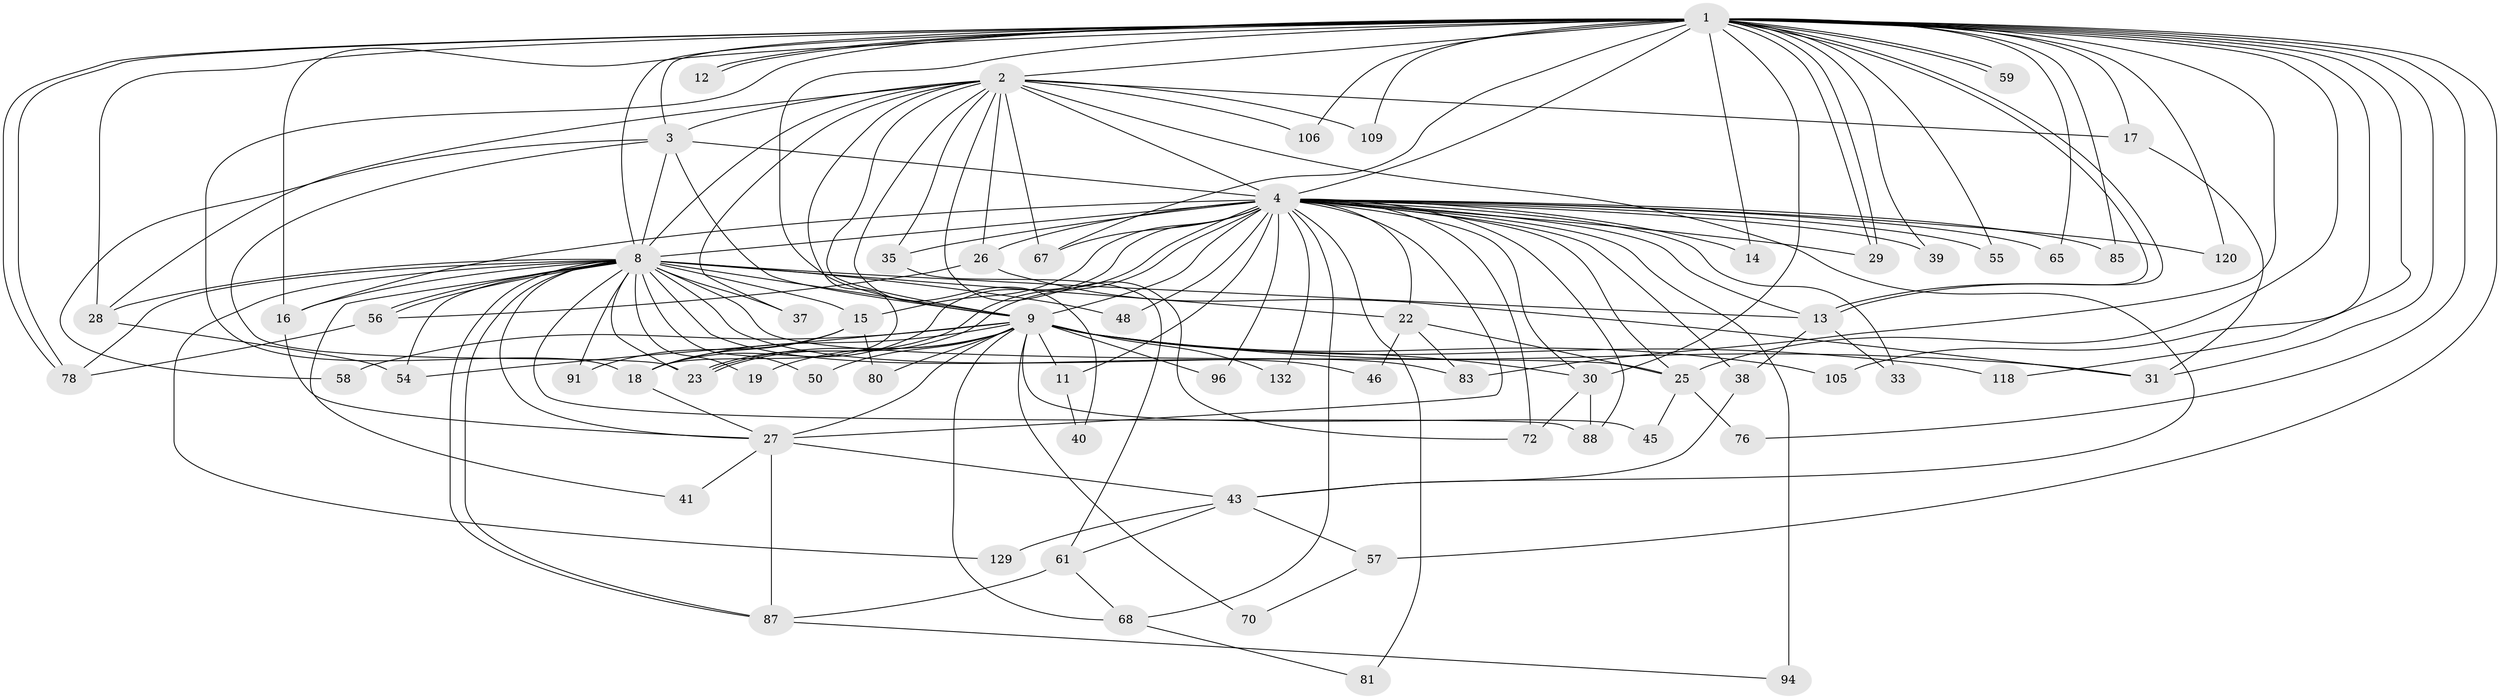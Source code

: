 // original degree distribution, {46: 0.007575757575757576, 23: 0.007575757575757576, 13: 0.007575757575757576, 26: 0.015151515151515152, 19: 0.007575757575757576, 15: 0.007575757575757576, 24: 0.007575757575757576, 27: 0.007575757575757576, 17: 0.007575757575757576, 3: 0.19696969696969696, 2: 0.5378787878787878, 5: 0.06060606060606061, 6: 0.015151515151515152, 7: 0.015151515151515152, 8: 0.007575757575757576, 4: 0.09090909090909091}
// Generated by graph-tools (version 1.1) at 2025/14/03/09/25 04:14:04]
// undirected, 66 vertices, 166 edges
graph export_dot {
graph [start="1"]
  node [color=gray90,style=filled];
  1;
  2;
  3;
  4 [super="+74+5"];
  8 [super="+10+79+95+69"];
  9;
  11;
  12;
  13 [super="+20"];
  14;
  15;
  16 [super="+63+110"];
  17;
  18 [super="+24+52"];
  19;
  22;
  23 [super="+130+90"];
  25 [super="+49+97+71"];
  26;
  27 [super="+36"];
  28 [super="+32"];
  29;
  30 [super="+42"];
  31 [super="+101+127"];
  33;
  35 [super="+108"];
  37;
  38;
  39;
  40;
  41;
  43 [super="+51"];
  45;
  46;
  48;
  50;
  54 [super="+66"];
  55;
  56 [super="+92"];
  57;
  58;
  59;
  61 [super="+93"];
  65 [super="+82"];
  67 [super="+84"];
  68 [super="+104"];
  70;
  72 [super="+89"];
  76;
  78;
  80;
  81;
  83 [super="+123"];
  85;
  87 [super="+113"];
  88;
  91;
  94;
  96;
  105;
  106;
  109;
  118;
  120;
  129;
  132;
  1 -- 2;
  1 -- 3;
  1 -- 4 [weight=5];
  1 -- 8 [weight=3];
  1 -- 9;
  1 -- 12;
  1 -- 12;
  1 -- 13;
  1 -- 13;
  1 -- 14;
  1 -- 16 [weight=3];
  1 -- 17;
  1 -- 28;
  1 -- 29;
  1 -- 29;
  1 -- 39;
  1 -- 55;
  1 -- 57;
  1 -- 59;
  1 -- 59;
  1 -- 65 [weight=3];
  1 -- 76;
  1 -- 78;
  1 -- 78;
  1 -- 83;
  1 -- 85;
  1 -- 105;
  1 -- 106;
  1 -- 109;
  1 -- 118;
  1 -- 120;
  1 -- 30;
  1 -- 18;
  1 -- 25;
  1 -- 31;
  1 -- 67;
  2 -- 3;
  2 -- 4 [weight=5];
  2 -- 8 [weight=3];
  2 -- 9;
  2 -- 17;
  2 -- 18;
  2 -- 26;
  2 -- 28;
  2 -- 35;
  2 -- 37;
  2 -- 40;
  2 -- 67;
  2 -- 106;
  2 -- 109;
  2 -- 72;
  2 -- 43;
  3 -- 4 [weight=6];
  3 -- 8 [weight=2];
  3 -- 9;
  3 -- 58;
  3 -- 23;
  4 -- 8 [weight=11];
  4 -- 9 [weight=4];
  4 -- 11;
  4 -- 23;
  4 -- 23;
  4 -- 26 [weight=2];
  4 -- 35 [weight=2];
  4 -- 39;
  4 -- 48;
  4 -- 67;
  4 -- 72;
  4 -- 120;
  4 -- 132;
  4 -- 13 [weight=2];
  4 -- 25 [weight=7];
  4 -- 22;
  4 -- 65;
  4 -- 68;
  4 -- 14;
  4 -- 15;
  4 -- 16;
  4 -- 81;
  4 -- 18;
  4 -- 85;
  4 -- 88;
  4 -- 27 [weight=2];
  4 -- 29;
  4 -- 30;
  4 -- 94 [weight=2];
  4 -- 96;
  4 -- 33;
  4 -- 38;
  4 -- 55;
  8 -- 9 [weight=2];
  8 -- 15;
  8 -- 16;
  8 -- 19;
  8 -- 48;
  8 -- 54;
  8 -- 56;
  8 -- 56;
  8 -- 87;
  8 -- 87;
  8 -- 91;
  8 -- 83;
  8 -- 129;
  8 -- 13 [weight=2];
  8 -- 78;
  8 -- 22;
  8 -- 88;
  8 -- 27;
  8 -- 28 [weight=2];
  8 -- 37;
  8 -- 41;
  8 -- 46;
  8 -- 50;
  8 -- 23;
  8 -- 25;
  9 -- 11;
  9 -- 19;
  9 -- 30;
  9 -- 45;
  9 -- 50;
  9 -- 54;
  9 -- 58;
  9 -- 70;
  9 -- 80;
  9 -- 96;
  9 -- 105;
  9 -- 118;
  9 -- 132;
  9 -- 23;
  9 -- 31;
  9 -- 18;
  9 -- 68;
  9 -- 27;
  11 -- 40;
  13 -- 33;
  13 -- 38;
  15 -- 18;
  15 -- 80;
  15 -- 91;
  16 -- 27;
  17 -- 31;
  18 -- 27;
  22 -- 46;
  22 -- 83;
  22 -- 25;
  25 -- 45;
  25 -- 76;
  26 -- 31;
  26 -- 56;
  27 -- 87;
  27 -- 43;
  27 -- 41;
  28 -- 54;
  30 -- 88;
  30 -- 72;
  35 -- 61;
  38 -- 43;
  43 -- 61;
  43 -- 129;
  43 -- 57;
  56 -- 78;
  57 -- 70;
  61 -- 68;
  61 -- 87;
  68 -- 81;
  87 -- 94;
}
